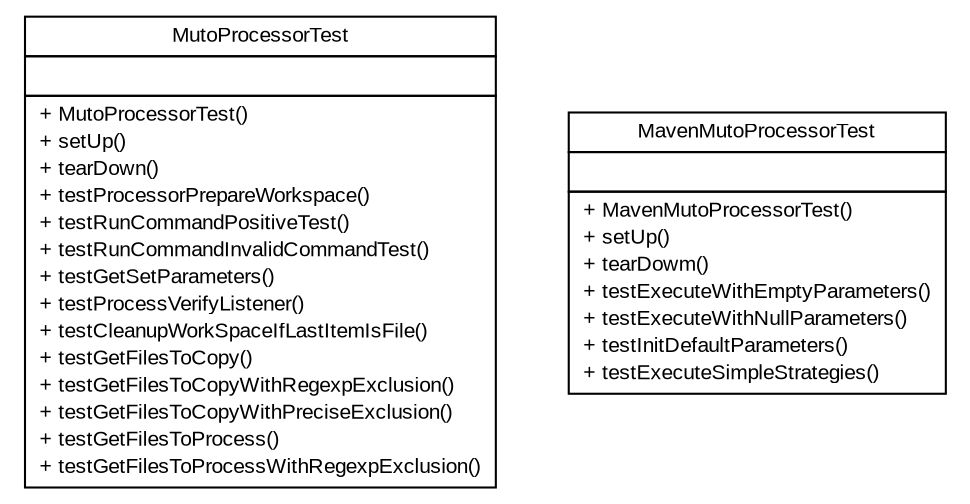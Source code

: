 #!/usr/local/bin/dot
#
# Class diagram 
# Generated by UMLGraph version R5_6 (http://www.umlgraph.org/)
#

digraph G {
	edge [fontname="arial",fontsize=10,labelfontname="arial",labelfontsize=10];
	node [fontname="arial",fontsize=10,shape=plaintext];
	nodesep=0.25;
	ranksep=0.5;
	// com.github.mkolisnyk.muto.processor.MutoProcessorTest
	c94 [label=<<table title="com.github.mkolisnyk.muto.processor.MutoProcessorTest" border="0" cellborder="1" cellspacing="0" cellpadding="2" port="p" href="./MutoProcessorTest.html">
		<tr><td><table border="0" cellspacing="0" cellpadding="1">
<tr><td align="center" balign="center"> MutoProcessorTest </td></tr>
		</table></td></tr>
		<tr><td><table border="0" cellspacing="0" cellpadding="1">
<tr><td align="left" balign="left">  </td></tr>
		</table></td></tr>
		<tr><td><table border="0" cellspacing="0" cellpadding="1">
<tr><td align="left" balign="left"> + MutoProcessorTest() </td></tr>
<tr><td align="left" balign="left"> + setUp() </td></tr>
<tr><td align="left" balign="left"> + tearDown() </td></tr>
<tr><td align="left" balign="left"> + testProcessorPrepareWorkspace() </td></tr>
<tr><td align="left" balign="left"> + testRunCommandPositiveTest() </td></tr>
<tr><td align="left" balign="left"> + testRunCommandInvalidCommandTest() </td></tr>
<tr><td align="left" balign="left"> + testGetSetParameters() </td></tr>
<tr><td align="left" balign="left"> + testProcessVerifyListener() </td></tr>
<tr><td align="left" balign="left"> + testCleanupWorkSpaceIfLastItemIsFile() </td></tr>
<tr><td align="left" balign="left"> + testGetFilesToCopy() </td></tr>
<tr><td align="left" balign="left"> + testGetFilesToCopyWithRegexpExclusion() </td></tr>
<tr><td align="left" balign="left"> + testGetFilesToCopyWithPreciseExclusion() </td></tr>
<tr><td align="left" balign="left"> + testGetFilesToProcess() </td></tr>
<tr><td align="left" balign="left"> + testGetFilesToProcessWithRegexpExclusion() </td></tr>
		</table></td></tr>
		</table>>, URL="./MutoProcessorTest.html", fontname="arial", fontcolor="black", fontsize=10.0];
	// com.github.mkolisnyk.muto.processor.MavenMutoProcessorTest
	c95 [label=<<table title="com.github.mkolisnyk.muto.processor.MavenMutoProcessorTest" border="0" cellborder="1" cellspacing="0" cellpadding="2" port="p" href="./MavenMutoProcessorTest.html">
		<tr><td><table border="0" cellspacing="0" cellpadding="1">
<tr><td align="center" balign="center"> MavenMutoProcessorTest </td></tr>
		</table></td></tr>
		<tr><td><table border="0" cellspacing="0" cellpadding="1">
<tr><td align="left" balign="left">  </td></tr>
		</table></td></tr>
		<tr><td><table border="0" cellspacing="0" cellpadding="1">
<tr><td align="left" balign="left"> + MavenMutoProcessorTest() </td></tr>
<tr><td align="left" balign="left"> + setUp() </td></tr>
<tr><td align="left" balign="left"> + tearDowm() </td></tr>
<tr><td align="left" balign="left"> + testExecuteWithEmptyParameters() </td></tr>
<tr><td align="left" balign="left"> + testExecuteWithNullParameters() </td></tr>
<tr><td align="left" balign="left"> + testInitDefaultParameters() </td></tr>
<tr><td align="left" balign="left"> + testExecuteSimpleStrategies() </td></tr>
		</table></td></tr>
		</table>>, URL="./MavenMutoProcessorTest.html", fontname="arial", fontcolor="black", fontsize=10.0];
}

